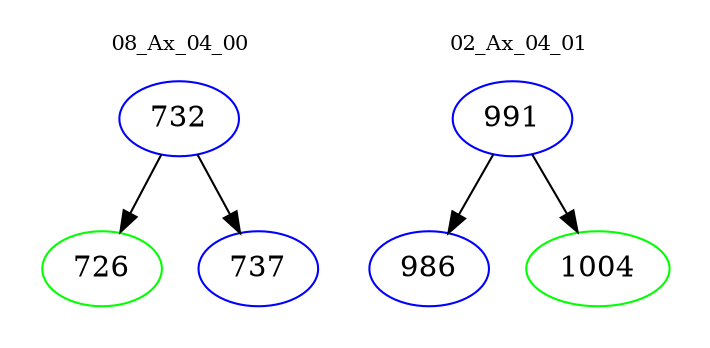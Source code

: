 digraph{
subgraph cluster_0 {
color = white
label = "08_Ax_04_00";
fontsize=10;
T0_732 [label="732", color="blue"]
T0_732 -> T0_726 [color="black"]
T0_726 [label="726", color="green"]
T0_732 -> T0_737 [color="black"]
T0_737 [label="737", color="blue"]
}
subgraph cluster_1 {
color = white
label = "02_Ax_04_01";
fontsize=10;
T1_991 [label="991", color="blue"]
T1_991 -> T1_986 [color="black"]
T1_986 [label="986", color="blue"]
T1_991 -> T1_1004 [color="black"]
T1_1004 [label="1004", color="green"]
}
}
